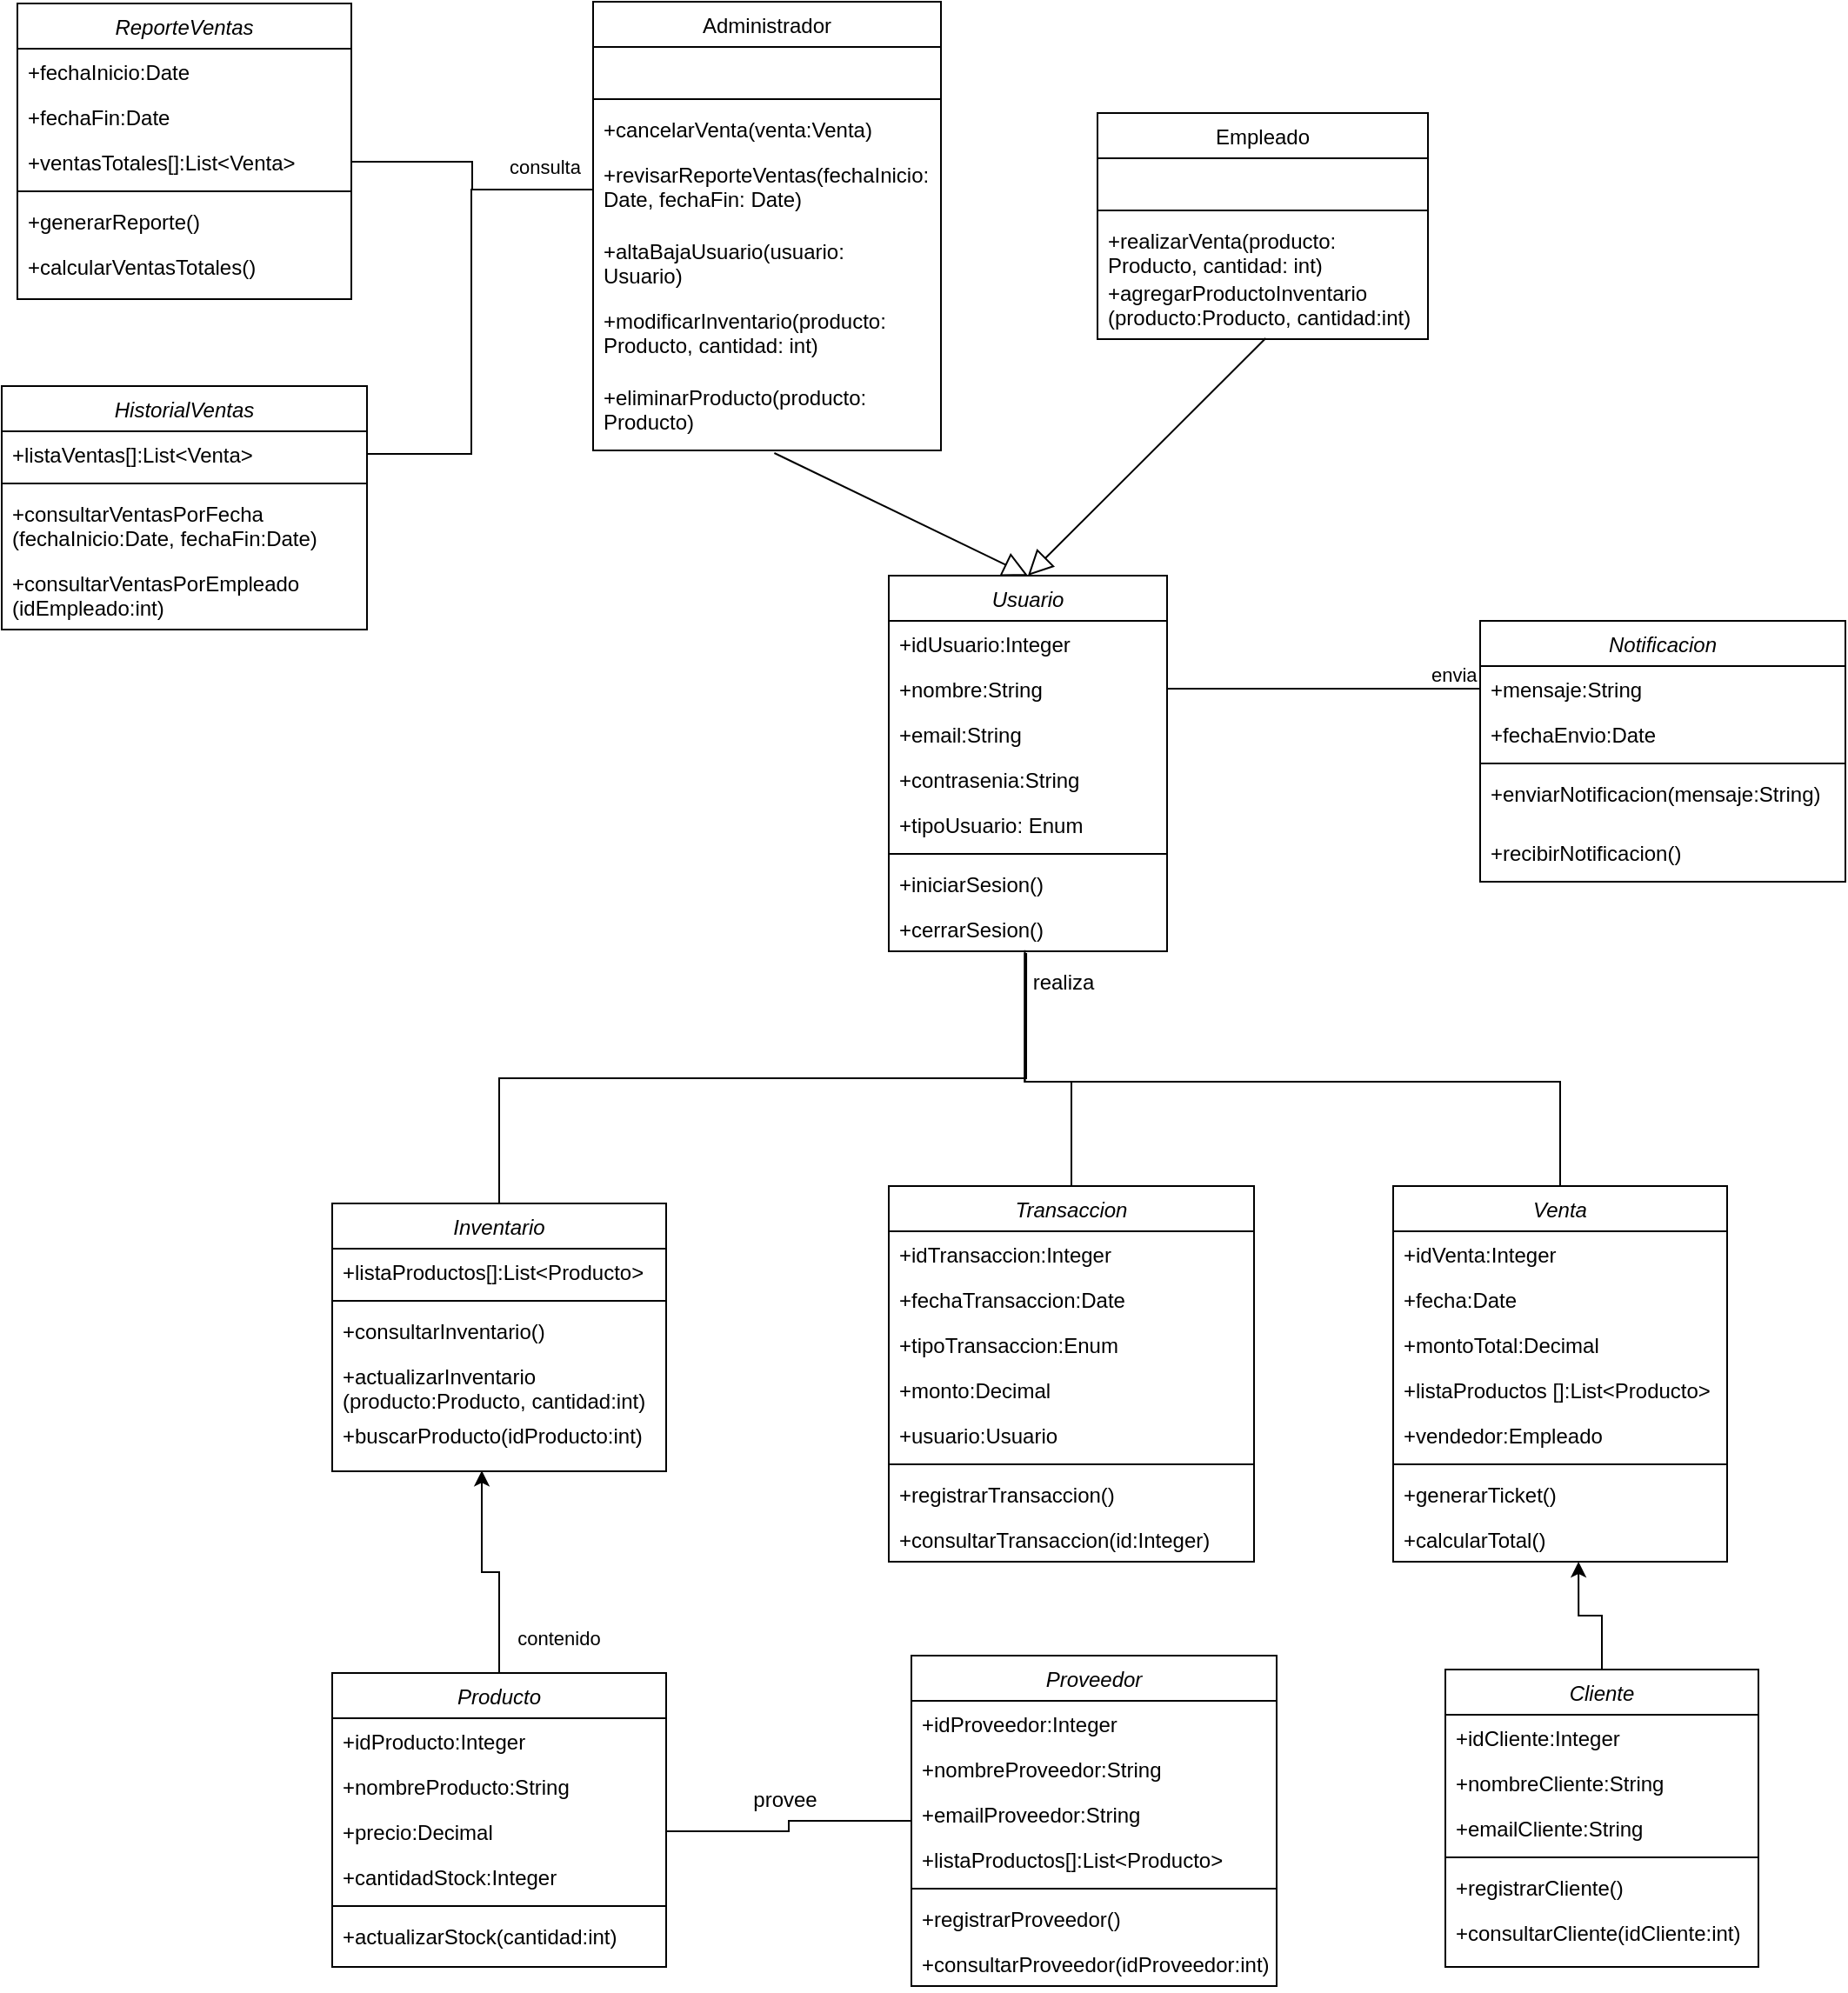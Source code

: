 <mxfile version="24.7.17">
  <diagram id="C5RBs43oDa-KdzZeNtuy" name="Page-1">
    <mxGraphModel dx="1731" dy="1307" grid="1" gridSize="10" guides="1" tooltips="1" connect="1" arrows="1" fold="1" page="1" pageScale="1" pageWidth="827" pageHeight="1169" math="0" shadow="0">
      <root>
        <mxCell id="WIyWlLk6GJQsqaUBKTNV-0" />
        <mxCell id="WIyWlLk6GJQsqaUBKTNV-1" parent="WIyWlLk6GJQsqaUBKTNV-0" />
        <mxCell id="zkfFHV4jXpPFQw0GAbJ--0" value="Usuario" style="swimlane;fontStyle=2;align=center;verticalAlign=top;childLayout=stackLayout;horizontal=1;startSize=26;horizontalStack=0;resizeParent=1;resizeLast=0;collapsible=1;marginBottom=0;rounded=0;shadow=0;strokeWidth=1;movable=1;resizable=1;rotatable=1;deletable=1;editable=1;locked=0;connectable=1;" parent="WIyWlLk6GJQsqaUBKTNV-1" vertex="1">
          <mxGeometry x="190" y="369" width="160" height="216" as="geometry">
            <mxRectangle x="230" y="140" width="160" height="26" as="alternateBounds" />
          </mxGeometry>
        </mxCell>
        <mxCell id="zkfFHV4jXpPFQw0GAbJ--1" value="+idUsuario:Integer" style="text;align=left;verticalAlign=top;spacingLeft=4;spacingRight=4;overflow=hidden;rotatable=0;points=[[0,0.5],[1,0.5]];portConstraint=eastwest;" parent="zkfFHV4jXpPFQw0GAbJ--0" vertex="1">
          <mxGeometry y="26" width="160" height="26" as="geometry" />
        </mxCell>
        <mxCell id="zkfFHV4jXpPFQw0GAbJ--2" value="+nombre:String" style="text;align=left;verticalAlign=top;spacingLeft=4;spacingRight=4;overflow=hidden;rotatable=0;points=[[0,0.5],[1,0.5]];portConstraint=eastwest;rounded=0;shadow=0;html=0;" parent="zkfFHV4jXpPFQw0GAbJ--0" vertex="1">
          <mxGeometry y="52" width="160" height="26" as="geometry" />
        </mxCell>
        <mxCell id="zkfFHV4jXpPFQw0GAbJ--3" value="+email:String" style="text;align=left;verticalAlign=top;spacingLeft=4;spacingRight=4;overflow=hidden;rotatable=0;points=[[0,0.5],[1,0.5]];portConstraint=eastwest;rounded=0;shadow=0;html=0;" parent="zkfFHV4jXpPFQw0GAbJ--0" vertex="1">
          <mxGeometry y="78" width="160" height="26" as="geometry" />
        </mxCell>
        <mxCell id="UabCxgRGq7TCKJ_9UAKC-1" value="+contrasenia:String" style="text;align=left;verticalAlign=top;spacingLeft=4;spacingRight=4;overflow=hidden;rotatable=0;points=[[0,0.5],[1,0.5]];portConstraint=eastwest;rounded=0;shadow=0;html=0;" vertex="1" parent="zkfFHV4jXpPFQw0GAbJ--0">
          <mxGeometry y="104" width="160" height="26" as="geometry" />
        </mxCell>
        <mxCell id="UabCxgRGq7TCKJ_9UAKC-0" value="+tipoUsuario: Enum" style="text;align=left;verticalAlign=top;spacingLeft=4;spacingRight=4;overflow=hidden;rotatable=0;points=[[0,0.5],[1,0.5]];portConstraint=eastwest;rounded=0;shadow=0;html=0;" vertex="1" parent="zkfFHV4jXpPFQw0GAbJ--0">
          <mxGeometry y="130" width="160" height="26" as="geometry" />
        </mxCell>
        <mxCell id="zkfFHV4jXpPFQw0GAbJ--4" value="" style="line;html=1;strokeWidth=1;align=left;verticalAlign=middle;spacingTop=-1;spacingLeft=3;spacingRight=3;rotatable=0;labelPosition=right;points=[];portConstraint=eastwest;" parent="zkfFHV4jXpPFQw0GAbJ--0" vertex="1">
          <mxGeometry y="156" width="160" height="8" as="geometry" />
        </mxCell>
        <mxCell id="zkfFHV4jXpPFQw0GAbJ--5" value="+iniciarSesion()" style="text;align=left;verticalAlign=top;spacingLeft=4;spacingRight=4;overflow=hidden;rotatable=0;points=[[0,0.5],[1,0.5]];portConstraint=eastwest;" parent="zkfFHV4jXpPFQw0GAbJ--0" vertex="1">
          <mxGeometry y="164" width="160" height="26" as="geometry" />
        </mxCell>
        <mxCell id="UabCxgRGq7TCKJ_9UAKC-2" value="+cerrarSesion()" style="text;align=left;verticalAlign=top;spacingLeft=4;spacingRight=4;overflow=hidden;rotatable=0;points=[[0,0.5],[1,0.5]];portConstraint=eastwest;" vertex="1" parent="zkfFHV4jXpPFQw0GAbJ--0">
          <mxGeometry y="190" width="160" height="26" as="geometry" />
        </mxCell>
        <mxCell id="zkfFHV4jXpPFQw0GAbJ--6" value="Administrador" style="swimlane;fontStyle=0;align=center;verticalAlign=top;childLayout=stackLayout;horizontal=1;startSize=26;horizontalStack=0;resizeParent=1;resizeLast=0;collapsible=1;marginBottom=0;rounded=0;shadow=0;strokeWidth=1;" parent="WIyWlLk6GJQsqaUBKTNV-1" vertex="1">
          <mxGeometry x="20" y="39" width="200" height="258" as="geometry">
            <mxRectangle x="130" y="380" width="160" height="26" as="alternateBounds" />
          </mxGeometry>
        </mxCell>
        <mxCell id="zkfFHV4jXpPFQw0GAbJ--8" value="      " style="text;align=left;verticalAlign=top;spacingLeft=4;spacingRight=4;overflow=hidden;rotatable=0;points=[[0,0.5],[1,0.5]];portConstraint=eastwest;rounded=0;shadow=0;html=0;" parent="zkfFHV4jXpPFQw0GAbJ--6" vertex="1">
          <mxGeometry y="26" width="200" height="26" as="geometry" />
        </mxCell>
        <mxCell id="zkfFHV4jXpPFQw0GAbJ--9" value="" style="line;html=1;strokeWidth=1;align=left;verticalAlign=middle;spacingTop=-1;spacingLeft=3;spacingRight=3;rotatable=0;labelPosition=right;points=[];portConstraint=eastwest;" parent="zkfFHV4jXpPFQw0GAbJ--6" vertex="1">
          <mxGeometry y="52" width="200" height="8" as="geometry" />
        </mxCell>
        <mxCell id="zkfFHV4jXpPFQw0GAbJ--10" value="+cancelarVenta(venta:Venta)" style="text;align=left;verticalAlign=top;spacingLeft=4;spacingRight=4;overflow=hidden;rotatable=0;points=[[0,0.5],[1,0.5]];portConstraint=eastwest;fontStyle=0" parent="zkfFHV4jXpPFQw0GAbJ--6" vertex="1">
          <mxGeometry y="60" width="200" height="26" as="geometry" />
        </mxCell>
        <mxCell id="zkfFHV4jXpPFQw0GAbJ--11" value="+revisarReporteVentas(fechaInicio:&#xa;      Date, fechaFin: Date)" style="text;align=left;verticalAlign=top;spacingLeft=4;spacingRight=4;overflow=hidden;rotatable=0;points=[[0,0.5],[1,0.5]];portConstraint=eastwest;" parent="zkfFHV4jXpPFQw0GAbJ--6" vertex="1">
          <mxGeometry y="86" width="200" height="44" as="geometry" />
        </mxCell>
        <mxCell id="UabCxgRGq7TCKJ_9UAKC-6" value="+altaBajaUsuario(usuario:&#xa;      Usuario)" style="text;align=left;verticalAlign=top;spacingLeft=4;spacingRight=4;overflow=hidden;rotatable=0;points=[[0,0.5],[1,0.5]];portConstraint=eastwest;" vertex="1" parent="zkfFHV4jXpPFQw0GAbJ--6">
          <mxGeometry y="130" width="200" height="40" as="geometry" />
        </mxCell>
        <mxCell id="UabCxgRGq7TCKJ_9UAKC-7" value="+modificarInventario(producto:&#xa;      Producto, cantidad: int)" style="text;align=left;verticalAlign=top;spacingLeft=4;spacingRight=4;overflow=hidden;rotatable=0;points=[[0,0.5],[1,0.5]];portConstraint=eastwest;" vertex="1" parent="zkfFHV4jXpPFQw0GAbJ--6">
          <mxGeometry y="170" width="200" height="44" as="geometry" />
        </mxCell>
        <mxCell id="UabCxgRGq7TCKJ_9UAKC-8" value="+eliminarProducto(producto:&#xa;      Producto)" style="text;align=left;verticalAlign=top;spacingLeft=4;spacingRight=4;overflow=hidden;rotatable=0;points=[[0,0.5],[1,0.5]];portConstraint=eastwest;" vertex="1" parent="zkfFHV4jXpPFQw0GAbJ--6">
          <mxGeometry y="214" width="200" height="44" as="geometry" />
        </mxCell>
        <mxCell id="zkfFHV4jXpPFQw0GAbJ--13" value="Empleado" style="swimlane;fontStyle=0;align=center;verticalAlign=top;childLayout=stackLayout;horizontal=1;startSize=26;horizontalStack=0;resizeParent=1;resizeLast=0;collapsible=1;marginBottom=0;rounded=0;shadow=0;strokeWidth=1;" parent="WIyWlLk6GJQsqaUBKTNV-1" vertex="1">
          <mxGeometry x="310" y="103" width="190" height="130" as="geometry">
            <mxRectangle x="340" y="380" width="170" height="26" as="alternateBounds" />
          </mxGeometry>
        </mxCell>
        <mxCell id="zkfFHV4jXpPFQw0GAbJ--14" value="     " style="text;align=left;verticalAlign=top;spacingLeft=4;spacingRight=4;overflow=hidden;rotatable=0;points=[[0,0.5],[1,0.5]];portConstraint=eastwest;" parent="zkfFHV4jXpPFQw0GAbJ--13" vertex="1">
          <mxGeometry y="26" width="190" height="26" as="geometry" />
        </mxCell>
        <mxCell id="zkfFHV4jXpPFQw0GAbJ--15" value="" style="line;html=1;strokeWidth=1;align=left;verticalAlign=middle;spacingTop=-1;spacingLeft=3;spacingRight=3;rotatable=0;labelPosition=right;points=[];portConstraint=eastwest;" parent="zkfFHV4jXpPFQw0GAbJ--13" vertex="1">
          <mxGeometry y="52" width="190" height="8" as="geometry" />
        </mxCell>
        <mxCell id="UabCxgRGq7TCKJ_9UAKC-11" value="+realizarVenta(producto:&#xa;      Producto, cantidad: int)" style="text;align=left;verticalAlign=top;spacingLeft=4;spacingRight=4;overflow=hidden;rotatable=0;points=[[0,0.5],[1,0.5]];portConstraint=eastwest;" vertex="1" parent="zkfFHV4jXpPFQw0GAbJ--13">
          <mxGeometry y="60" width="190" height="30" as="geometry" />
        </mxCell>
        <mxCell id="UabCxgRGq7TCKJ_9UAKC-14" value="+agregarProductoInventario&#xa;(producto:Producto, cantidad:int)" style="text;align=left;verticalAlign=top;spacingLeft=4;spacingRight=4;overflow=hidden;rotatable=0;points=[[0,0.5],[1,0.5]];portConstraint=eastwest;fontFamily=Helvetica;fontSize=12;fontColor=default;" vertex="1" parent="zkfFHV4jXpPFQw0GAbJ--13">
          <mxGeometry y="90" width="190" height="40" as="geometry" />
        </mxCell>
        <mxCell id="zkfFHV4jXpPFQw0GAbJ--17" value="Venta" style="swimlane;fontStyle=2;align=center;verticalAlign=top;childLayout=stackLayout;horizontal=1;startSize=26;horizontalStack=0;resizeParent=1;resizeLast=0;collapsible=1;marginBottom=0;rounded=0;shadow=0;strokeWidth=1;" parent="WIyWlLk6GJQsqaUBKTNV-1" vertex="1">
          <mxGeometry x="480" y="720" width="192" height="216" as="geometry">
            <mxRectangle x="550" y="140" width="160" height="26" as="alternateBounds" />
          </mxGeometry>
        </mxCell>
        <mxCell id="zkfFHV4jXpPFQw0GAbJ--18" value="+idVenta:Integer" style="text;align=left;verticalAlign=top;spacingLeft=4;spacingRight=4;overflow=hidden;rotatable=0;points=[[0,0.5],[1,0.5]];portConstraint=eastwest;" parent="zkfFHV4jXpPFQw0GAbJ--17" vertex="1">
          <mxGeometry y="26" width="192" height="26" as="geometry" />
        </mxCell>
        <mxCell id="zkfFHV4jXpPFQw0GAbJ--19" value="+fecha:Date" style="text;align=left;verticalAlign=top;spacingLeft=4;spacingRight=4;overflow=hidden;rotatable=0;points=[[0,0.5],[1,0.5]];portConstraint=eastwest;rounded=0;shadow=0;html=0;" parent="zkfFHV4jXpPFQw0GAbJ--17" vertex="1">
          <mxGeometry y="52" width="192" height="26" as="geometry" />
        </mxCell>
        <mxCell id="zkfFHV4jXpPFQw0GAbJ--20" value="+montoTotal:Decimal" style="text;align=left;verticalAlign=top;spacingLeft=4;spacingRight=4;overflow=hidden;rotatable=0;points=[[0,0.5],[1,0.5]];portConstraint=eastwest;rounded=0;shadow=0;html=0;" parent="zkfFHV4jXpPFQw0GAbJ--17" vertex="1">
          <mxGeometry y="78" width="192" height="26" as="geometry" />
        </mxCell>
        <mxCell id="zkfFHV4jXpPFQw0GAbJ--21" value="+listaProductos []:List&lt;Producto&gt;" style="text;align=left;verticalAlign=top;spacingLeft=4;spacingRight=4;overflow=hidden;rotatable=0;points=[[0,0.5],[1,0.5]];portConstraint=eastwest;rounded=0;shadow=0;html=0;" parent="zkfFHV4jXpPFQw0GAbJ--17" vertex="1">
          <mxGeometry y="104" width="192" height="26" as="geometry" />
        </mxCell>
        <mxCell id="zkfFHV4jXpPFQw0GAbJ--22" value="+vendedor:Empleado" style="text;align=left;verticalAlign=top;spacingLeft=4;spacingRight=4;overflow=hidden;rotatable=0;points=[[0,0.5],[1,0.5]];portConstraint=eastwest;rounded=0;shadow=0;html=0;" parent="zkfFHV4jXpPFQw0GAbJ--17" vertex="1">
          <mxGeometry y="130" width="192" height="26" as="geometry" />
        </mxCell>
        <mxCell id="zkfFHV4jXpPFQw0GAbJ--23" value="" style="line;html=1;strokeWidth=1;align=left;verticalAlign=middle;spacingTop=-1;spacingLeft=3;spacingRight=3;rotatable=0;labelPosition=right;points=[];portConstraint=eastwest;" parent="zkfFHV4jXpPFQw0GAbJ--17" vertex="1">
          <mxGeometry y="156" width="192" height="8" as="geometry" />
        </mxCell>
        <mxCell id="zkfFHV4jXpPFQw0GAbJ--24" value="+generarTicket()" style="text;align=left;verticalAlign=top;spacingLeft=4;spacingRight=4;overflow=hidden;rotatable=0;points=[[0,0.5],[1,0.5]];portConstraint=eastwest;" parent="zkfFHV4jXpPFQw0GAbJ--17" vertex="1">
          <mxGeometry y="164" width="192" height="26" as="geometry" />
        </mxCell>
        <mxCell id="zkfFHV4jXpPFQw0GAbJ--25" value="+calcularTotal()" style="text;align=left;verticalAlign=top;spacingLeft=4;spacingRight=4;overflow=hidden;rotatable=0;points=[[0,0.5],[1,0.5]];portConstraint=eastwest;" parent="zkfFHV4jXpPFQw0GAbJ--17" vertex="1">
          <mxGeometry y="190" width="192" height="26" as="geometry" />
        </mxCell>
        <mxCell id="UabCxgRGq7TCKJ_9UAKC-15" value="Producto" style="swimlane;fontStyle=2;align=center;verticalAlign=top;childLayout=stackLayout;horizontal=1;startSize=26;horizontalStack=0;resizeParent=1;resizeLast=0;collapsible=1;marginBottom=0;rounded=0;shadow=0;strokeWidth=1;" vertex="1" parent="WIyWlLk6GJQsqaUBKTNV-1">
          <mxGeometry x="-130" y="1000" width="192" height="169" as="geometry">
            <mxRectangle x="550" y="140" width="160" height="26" as="alternateBounds" />
          </mxGeometry>
        </mxCell>
        <mxCell id="UabCxgRGq7TCKJ_9UAKC-16" value="+idProducto:Integer" style="text;align=left;verticalAlign=top;spacingLeft=4;spacingRight=4;overflow=hidden;rotatable=0;points=[[0,0.5],[1,0.5]];portConstraint=eastwest;" vertex="1" parent="UabCxgRGq7TCKJ_9UAKC-15">
          <mxGeometry y="26" width="192" height="26" as="geometry" />
        </mxCell>
        <mxCell id="UabCxgRGq7TCKJ_9UAKC-17" value="+nombreProducto:String" style="text;align=left;verticalAlign=top;spacingLeft=4;spacingRight=4;overflow=hidden;rotatable=0;points=[[0,0.5],[1,0.5]];portConstraint=eastwest;rounded=0;shadow=0;html=0;" vertex="1" parent="UabCxgRGq7TCKJ_9UAKC-15">
          <mxGeometry y="52" width="192" height="26" as="geometry" />
        </mxCell>
        <mxCell id="UabCxgRGq7TCKJ_9UAKC-18" value="+precio:Decimal" style="text;align=left;verticalAlign=top;spacingLeft=4;spacingRight=4;overflow=hidden;rotatable=0;points=[[0,0.5],[1,0.5]];portConstraint=eastwest;rounded=0;shadow=0;html=0;" vertex="1" parent="UabCxgRGq7TCKJ_9UAKC-15">
          <mxGeometry y="78" width="192" height="26" as="geometry" />
        </mxCell>
        <mxCell id="UabCxgRGq7TCKJ_9UAKC-19" value="+cantidadStock:Integer" style="text;align=left;verticalAlign=top;spacingLeft=4;spacingRight=4;overflow=hidden;rotatable=0;points=[[0,0.5],[1,0.5]];portConstraint=eastwest;rounded=0;shadow=0;html=0;" vertex="1" parent="UabCxgRGq7TCKJ_9UAKC-15">
          <mxGeometry y="104" width="192" height="26" as="geometry" />
        </mxCell>
        <mxCell id="UabCxgRGq7TCKJ_9UAKC-21" value="" style="line;html=1;strokeWidth=1;align=left;verticalAlign=middle;spacingTop=-1;spacingLeft=3;spacingRight=3;rotatable=0;labelPosition=right;points=[];portConstraint=eastwest;" vertex="1" parent="UabCxgRGq7TCKJ_9UAKC-15">
          <mxGeometry y="130" width="192" height="8" as="geometry" />
        </mxCell>
        <mxCell id="UabCxgRGq7TCKJ_9UAKC-22" value="+actualizarStock(cantidad:int)" style="text;align=left;verticalAlign=top;spacingLeft=4;spacingRight=4;overflow=hidden;rotatable=0;points=[[0,0.5],[1,0.5]];portConstraint=eastwest;" vertex="1" parent="UabCxgRGq7TCKJ_9UAKC-15">
          <mxGeometry y="138" width="192" height="26" as="geometry" />
        </mxCell>
        <mxCell id="UabCxgRGq7TCKJ_9UAKC-24" value="ReporteVentas" style="swimlane;fontStyle=2;align=center;verticalAlign=top;childLayout=stackLayout;horizontal=1;startSize=26;horizontalStack=0;resizeParent=1;resizeLast=0;collapsible=1;marginBottom=0;rounded=0;shadow=0;strokeWidth=1;" vertex="1" parent="WIyWlLk6GJQsqaUBKTNV-1">
          <mxGeometry x="-311" y="40" width="192" height="170" as="geometry">
            <mxRectangle x="550" y="140" width="160" height="26" as="alternateBounds" />
          </mxGeometry>
        </mxCell>
        <mxCell id="UabCxgRGq7TCKJ_9UAKC-25" value="+fechaInicio:Date" style="text;align=left;verticalAlign=top;spacingLeft=4;spacingRight=4;overflow=hidden;rotatable=0;points=[[0,0.5],[1,0.5]];portConstraint=eastwest;" vertex="1" parent="UabCxgRGq7TCKJ_9UAKC-24">
          <mxGeometry y="26" width="192" height="26" as="geometry" />
        </mxCell>
        <mxCell id="UabCxgRGq7TCKJ_9UAKC-26" value="+fechaFin:Date" style="text;align=left;verticalAlign=top;spacingLeft=4;spacingRight=4;overflow=hidden;rotatable=0;points=[[0,0.5],[1,0.5]];portConstraint=eastwest;rounded=0;shadow=0;html=0;" vertex="1" parent="UabCxgRGq7TCKJ_9UAKC-24">
          <mxGeometry y="52" width="192" height="26" as="geometry" />
        </mxCell>
        <mxCell id="UabCxgRGq7TCKJ_9UAKC-27" value="+ventasTotales[]:List&lt;Venta&gt;" style="text;align=left;verticalAlign=top;spacingLeft=4;spacingRight=4;overflow=hidden;rotatable=0;points=[[0,0.5],[1,0.5]];portConstraint=eastwest;rounded=0;shadow=0;html=0;" vertex="1" parent="UabCxgRGq7TCKJ_9UAKC-24">
          <mxGeometry y="78" width="192" height="26" as="geometry" />
        </mxCell>
        <mxCell id="UabCxgRGq7TCKJ_9UAKC-30" value="" style="line;html=1;strokeWidth=1;align=left;verticalAlign=middle;spacingTop=-1;spacingLeft=3;spacingRight=3;rotatable=0;labelPosition=right;points=[];portConstraint=eastwest;" vertex="1" parent="UabCxgRGq7TCKJ_9UAKC-24">
          <mxGeometry y="104" width="192" height="8" as="geometry" />
        </mxCell>
        <mxCell id="UabCxgRGq7TCKJ_9UAKC-31" value="+generarReporte()" style="text;align=left;verticalAlign=top;spacingLeft=4;spacingRight=4;overflow=hidden;rotatable=0;points=[[0,0.5],[1,0.5]];portConstraint=eastwest;" vertex="1" parent="UabCxgRGq7TCKJ_9UAKC-24">
          <mxGeometry y="112" width="192" height="26" as="geometry" />
        </mxCell>
        <mxCell id="UabCxgRGq7TCKJ_9UAKC-32" value="+calcularVentasTotales()" style="text;align=left;verticalAlign=top;spacingLeft=4;spacingRight=4;overflow=hidden;rotatable=0;points=[[0,0.5],[1,0.5]];portConstraint=eastwest;" vertex="1" parent="UabCxgRGq7TCKJ_9UAKC-24">
          <mxGeometry y="138" width="192" height="26" as="geometry" />
        </mxCell>
        <mxCell id="UabCxgRGq7TCKJ_9UAKC-34" value="Inventario" style="swimlane;fontStyle=2;align=center;verticalAlign=top;childLayout=stackLayout;horizontal=1;startSize=26;horizontalStack=0;resizeParent=1;resizeLast=0;collapsible=1;marginBottom=0;rounded=0;shadow=0;strokeWidth=1;" vertex="1" parent="WIyWlLk6GJQsqaUBKTNV-1">
          <mxGeometry x="-130" y="730" width="192" height="154" as="geometry">
            <mxRectangle x="550" y="140" width="160" height="26" as="alternateBounds" />
          </mxGeometry>
        </mxCell>
        <mxCell id="UabCxgRGq7TCKJ_9UAKC-35" value="+listaProductos[]:List&lt;Producto&gt;" style="text;align=left;verticalAlign=top;spacingLeft=4;spacingRight=4;overflow=hidden;rotatable=0;points=[[0,0.5],[1,0.5]];portConstraint=eastwest;" vertex="1" parent="UabCxgRGq7TCKJ_9UAKC-34">
          <mxGeometry y="26" width="192" height="26" as="geometry" />
        </mxCell>
        <mxCell id="UabCxgRGq7TCKJ_9UAKC-38" value="" style="line;html=1;strokeWidth=1;align=left;verticalAlign=middle;spacingTop=-1;spacingLeft=3;spacingRight=3;rotatable=0;labelPosition=right;points=[];portConstraint=eastwest;" vertex="1" parent="UabCxgRGq7TCKJ_9UAKC-34">
          <mxGeometry y="52" width="192" height="8" as="geometry" />
        </mxCell>
        <mxCell id="UabCxgRGq7TCKJ_9UAKC-39" value="+consultarInventario()" style="text;align=left;verticalAlign=top;spacingLeft=4;spacingRight=4;overflow=hidden;rotatable=0;points=[[0,0.5],[1,0.5]];portConstraint=eastwest;" vertex="1" parent="UabCxgRGq7TCKJ_9UAKC-34">
          <mxGeometry y="60" width="192" height="26" as="geometry" />
        </mxCell>
        <mxCell id="UabCxgRGq7TCKJ_9UAKC-40" value="+actualizarInventario&#xa;(producto:Producto, cantidad:int)" style="text;align=left;verticalAlign=top;spacingLeft=4;spacingRight=4;overflow=hidden;rotatable=0;points=[[0,0.5],[1,0.5]];portConstraint=eastwest;" vertex="1" parent="UabCxgRGq7TCKJ_9UAKC-34">
          <mxGeometry y="86" width="192" height="34" as="geometry" />
        </mxCell>
        <mxCell id="UabCxgRGq7TCKJ_9UAKC-41" value="+buscarProducto(idProducto:int)" style="text;align=left;verticalAlign=top;spacingLeft=4;spacingRight=4;overflow=hidden;rotatable=0;points=[[0,0.5],[1,0.5]];portConstraint=eastwest;" vertex="1" parent="UabCxgRGq7TCKJ_9UAKC-34">
          <mxGeometry y="120" width="192" height="34" as="geometry" />
        </mxCell>
        <mxCell id="UabCxgRGq7TCKJ_9UAKC-42" value="Cliente" style="swimlane;fontStyle=2;align=center;verticalAlign=top;childLayout=stackLayout;horizontal=1;startSize=26;horizontalStack=0;resizeParent=1;resizeLast=0;collapsible=1;marginBottom=0;rounded=0;shadow=0;strokeWidth=1;" vertex="1" parent="WIyWlLk6GJQsqaUBKTNV-1">
          <mxGeometry x="510" y="998" width="180" height="171" as="geometry">
            <mxRectangle x="230" y="140" width="160" height="26" as="alternateBounds" />
          </mxGeometry>
        </mxCell>
        <mxCell id="UabCxgRGq7TCKJ_9UAKC-43" value="+idCliente:Integer" style="text;align=left;verticalAlign=top;spacingLeft=4;spacingRight=4;overflow=hidden;rotatable=0;points=[[0,0.5],[1,0.5]];portConstraint=eastwest;" vertex="1" parent="UabCxgRGq7TCKJ_9UAKC-42">
          <mxGeometry y="26" width="180" height="26" as="geometry" />
        </mxCell>
        <mxCell id="UabCxgRGq7TCKJ_9UAKC-44" value="+nombreCliente:String" style="text;align=left;verticalAlign=top;spacingLeft=4;spacingRight=4;overflow=hidden;rotatable=0;points=[[0,0.5],[1,0.5]];portConstraint=eastwest;rounded=0;shadow=0;html=0;" vertex="1" parent="UabCxgRGq7TCKJ_9UAKC-42">
          <mxGeometry y="52" width="180" height="26" as="geometry" />
        </mxCell>
        <mxCell id="UabCxgRGq7TCKJ_9UAKC-45" value="+emailCliente:String" style="text;align=left;verticalAlign=top;spacingLeft=4;spacingRight=4;overflow=hidden;rotatable=0;points=[[0,0.5],[1,0.5]];portConstraint=eastwest;rounded=0;shadow=0;html=0;" vertex="1" parent="UabCxgRGq7TCKJ_9UAKC-42">
          <mxGeometry y="78" width="180" height="26" as="geometry" />
        </mxCell>
        <mxCell id="UabCxgRGq7TCKJ_9UAKC-48" value="" style="line;html=1;strokeWidth=1;align=left;verticalAlign=middle;spacingTop=-1;spacingLeft=3;spacingRight=3;rotatable=0;labelPosition=right;points=[];portConstraint=eastwest;" vertex="1" parent="UabCxgRGq7TCKJ_9UAKC-42">
          <mxGeometry y="104" width="180" height="8" as="geometry" />
        </mxCell>
        <mxCell id="UabCxgRGq7TCKJ_9UAKC-49" value="+registrarCliente()" style="text;align=left;verticalAlign=top;spacingLeft=4;spacingRight=4;overflow=hidden;rotatable=0;points=[[0,0.5],[1,0.5]];portConstraint=eastwest;" vertex="1" parent="UabCxgRGq7TCKJ_9UAKC-42">
          <mxGeometry y="112" width="180" height="26" as="geometry" />
        </mxCell>
        <mxCell id="UabCxgRGq7TCKJ_9UAKC-50" value="+consultarCliente(idCliente:int)" style="text;align=left;verticalAlign=top;spacingLeft=4;spacingRight=4;overflow=hidden;rotatable=0;points=[[0,0.5],[1,0.5]];portConstraint=eastwest;" vertex="1" parent="UabCxgRGq7TCKJ_9UAKC-42">
          <mxGeometry y="138" width="180" height="26" as="geometry" />
        </mxCell>
        <mxCell id="UabCxgRGq7TCKJ_9UAKC-123" style="edgeStyle=orthogonalEdgeStyle;rounded=0;orthogonalLoop=1;jettySize=auto;html=1;exitX=0;exitY=0.5;exitDx=0;exitDy=0;entryX=1;entryY=0.5;entryDx=0;entryDy=0;endArrow=none;endFill=0;" edge="1" parent="WIyWlLk6GJQsqaUBKTNV-1" source="UabCxgRGq7TCKJ_9UAKC-51" target="UabCxgRGq7TCKJ_9UAKC-18">
          <mxGeometry relative="1" as="geometry" />
        </mxCell>
        <mxCell id="UabCxgRGq7TCKJ_9UAKC-51" value="Proveedor" style="swimlane;fontStyle=2;align=center;verticalAlign=top;childLayout=stackLayout;horizontal=1;startSize=26;horizontalStack=0;resizeParent=1;resizeLast=0;collapsible=1;marginBottom=0;rounded=0;shadow=0;strokeWidth=1;" vertex="1" parent="WIyWlLk6GJQsqaUBKTNV-1">
          <mxGeometry x="203" y="990" width="210" height="190" as="geometry">
            <mxRectangle x="230" y="140" width="160" height="26" as="alternateBounds" />
          </mxGeometry>
        </mxCell>
        <mxCell id="UabCxgRGq7TCKJ_9UAKC-52" value="+idProveedor:Integer" style="text;align=left;verticalAlign=top;spacingLeft=4;spacingRight=4;overflow=hidden;rotatable=0;points=[[0,0.5],[1,0.5]];portConstraint=eastwest;" vertex="1" parent="UabCxgRGq7TCKJ_9UAKC-51">
          <mxGeometry y="26" width="210" height="26" as="geometry" />
        </mxCell>
        <mxCell id="UabCxgRGq7TCKJ_9UAKC-53" value="+nombreProveedor:String" style="text;align=left;verticalAlign=top;spacingLeft=4;spacingRight=4;overflow=hidden;rotatable=0;points=[[0,0.5],[1,0.5]];portConstraint=eastwest;rounded=0;shadow=0;html=0;" vertex="1" parent="UabCxgRGq7TCKJ_9UAKC-51">
          <mxGeometry y="52" width="210" height="26" as="geometry" />
        </mxCell>
        <mxCell id="UabCxgRGq7TCKJ_9UAKC-54" value="+emailProveedor:String" style="text;align=left;verticalAlign=top;spacingLeft=4;spacingRight=4;overflow=hidden;rotatable=0;points=[[0,0.5],[1,0.5]];portConstraint=eastwest;rounded=0;shadow=0;html=0;" vertex="1" parent="UabCxgRGq7TCKJ_9UAKC-51">
          <mxGeometry y="78" width="210" height="26" as="geometry" />
        </mxCell>
        <mxCell id="UabCxgRGq7TCKJ_9UAKC-58" value="+listaProductos[]:List&lt;Producto&gt;" style="text;align=left;verticalAlign=top;spacingLeft=4;spacingRight=4;overflow=hidden;rotatable=0;points=[[0,0.5],[1,0.5]];portConstraint=eastwest;rounded=0;shadow=0;html=0;" vertex="1" parent="UabCxgRGq7TCKJ_9UAKC-51">
          <mxGeometry y="104" width="210" height="26" as="geometry" />
        </mxCell>
        <mxCell id="UabCxgRGq7TCKJ_9UAKC-55" value="" style="line;html=1;strokeWidth=1;align=left;verticalAlign=middle;spacingTop=-1;spacingLeft=3;spacingRight=3;rotatable=0;labelPosition=right;points=[];portConstraint=eastwest;" vertex="1" parent="UabCxgRGq7TCKJ_9UAKC-51">
          <mxGeometry y="130" width="210" height="8" as="geometry" />
        </mxCell>
        <mxCell id="UabCxgRGq7TCKJ_9UAKC-56" value="+registrarProveedor()" style="text;align=left;verticalAlign=top;spacingLeft=4;spacingRight=4;overflow=hidden;rotatable=0;points=[[0,0.5],[1,0.5]];portConstraint=eastwest;" vertex="1" parent="UabCxgRGq7TCKJ_9UAKC-51">
          <mxGeometry y="138" width="210" height="26" as="geometry" />
        </mxCell>
        <mxCell id="UabCxgRGq7TCKJ_9UAKC-57" value="+consultarProveedor(idProveedor:int)" style="text;align=left;verticalAlign=top;spacingLeft=4;spacingRight=4;overflow=hidden;rotatable=0;points=[[0,0.5],[1,0.5]];portConstraint=eastwest;" vertex="1" parent="UabCxgRGq7TCKJ_9UAKC-51">
          <mxGeometry y="164" width="210" height="26" as="geometry" />
        </mxCell>
        <mxCell id="UabCxgRGq7TCKJ_9UAKC-59" value="Transaccion" style="swimlane;fontStyle=2;align=center;verticalAlign=top;childLayout=stackLayout;horizontal=1;startSize=26;horizontalStack=0;resizeParent=1;resizeLast=0;collapsible=1;marginBottom=0;rounded=0;shadow=0;strokeWidth=1;" vertex="1" parent="WIyWlLk6GJQsqaUBKTNV-1">
          <mxGeometry x="190" y="720" width="210" height="216" as="geometry">
            <mxRectangle x="230" y="140" width="160" height="26" as="alternateBounds" />
          </mxGeometry>
        </mxCell>
        <mxCell id="UabCxgRGq7TCKJ_9UAKC-60" value="+idTransaccion:Integer" style="text;align=left;verticalAlign=top;spacingLeft=4;spacingRight=4;overflow=hidden;rotatable=0;points=[[0,0.5],[1,0.5]];portConstraint=eastwest;" vertex="1" parent="UabCxgRGq7TCKJ_9UAKC-59">
          <mxGeometry y="26" width="210" height="26" as="geometry" />
        </mxCell>
        <mxCell id="UabCxgRGq7TCKJ_9UAKC-61" value="+fechaTransaccion:Date" style="text;align=left;verticalAlign=top;spacingLeft=4;spacingRight=4;overflow=hidden;rotatable=0;points=[[0,0.5],[1,0.5]];portConstraint=eastwest;rounded=0;shadow=0;html=0;" vertex="1" parent="UabCxgRGq7TCKJ_9UAKC-59">
          <mxGeometry y="52" width="210" height="26" as="geometry" />
        </mxCell>
        <mxCell id="UabCxgRGq7TCKJ_9UAKC-62" value="+tipoTransaccion:Enum" style="text;align=left;verticalAlign=top;spacingLeft=4;spacingRight=4;overflow=hidden;rotatable=0;points=[[0,0.5],[1,0.5]];portConstraint=eastwest;rounded=0;shadow=0;html=0;" vertex="1" parent="UabCxgRGq7TCKJ_9UAKC-59">
          <mxGeometry y="78" width="210" height="26" as="geometry" />
        </mxCell>
        <mxCell id="UabCxgRGq7TCKJ_9UAKC-63" value="+monto:Decimal" style="text;align=left;verticalAlign=top;spacingLeft=4;spacingRight=4;overflow=hidden;rotatable=0;points=[[0,0.5],[1,0.5]];portConstraint=eastwest;rounded=0;shadow=0;html=0;" vertex="1" parent="UabCxgRGq7TCKJ_9UAKC-59">
          <mxGeometry y="104" width="210" height="26" as="geometry" />
        </mxCell>
        <mxCell id="UabCxgRGq7TCKJ_9UAKC-67" value="+usuario:Usuario" style="text;align=left;verticalAlign=top;spacingLeft=4;spacingRight=4;overflow=hidden;rotatable=0;points=[[0,0.5],[1,0.5]];portConstraint=eastwest;rounded=0;shadow=0;html=0;" vertex="1" parent="UabCxgRGq7TCKJ_9UAKC-59">
          <mxGeometry y="130" width="210" height="26" as="geometry" />
        </mxCell>
        <mxCell id="UabCxgRGq7TCKJ_9UAKC-64" value="" style="line;html=1;strokeWidth=1;align=left;verticalAlign=middle;spacingTop=-1;spacingLeft=3;spacingRight=3;rotatable=0;labelPosition=right;points=[];portConstraint=eastwest;" vertex="1" parent="UabCxgRGq7TCKJ_9UAKC-59">
          <mxGeometry y="156" width="210" height="8" as="geometry" />
        </mxCell>
        <mxCell id="UabCxgRGq7TCKJ_9UAKC-65" value="+registrarTransaccion()" style="text;align=left;verticalAlign=top;spacingLeft=4;spacingRight=4;overflow=hidden;rotatable=0;points=[[0,0.5],[1,0.5]];portConstraint=eastwest;" vertex="1" parent="UabCxgRGq7TCKJ_9UAKC-59">
          <mxGeometry y="164" width="210" height="26" as="geometry" />
        </mxCell>
        <mxCell id="UabCxgRGq7TCKJ_9UAKC-66" value="+consultarTransaccion(id:Integer)" style="text;align=left;verticalAlign=top;spacingLeft=4;spacingRight=4;overflow=hidden;rotatable=0;points=[[0,0.5],[1,0.5]];portConstraint=eastwest;" vertex="1" parent="UabCxgRGq7TCKJ_9UAKC-59">
          <mxGeometry y="190" width="210" height="26" as="geometry" />
        </mxCell>
        <mxCell id="UabCxgRGq7TCKJ_9UAKC-68" value="HistorialVentas" style="swimlane;fontStyle=2;align=center;verticalAlign=top;childLayout=stackLayout;horizontal=1;startSize=26;horizontalStack=0;resizeParent=1;resizeLast=0;collapsible=1;marginBottom=0;rounded=0;shadow=0;strokeWidth=1;" vertex="1" parent="WIyWlLk6GJQsqaUBKTNV-1">
          <mxGeometry x="-320" y="260" width="210" height="140" as="geometry">
            <mxRectangle x="230" y="140" width="160" height="26" as="alternateBounds" />
          </mxGeometry>
        </mxCell>
        <mxCell id="UabCxgRGq7TCKJ_9UAKC-69" value="+listaVentas[]:List&lt;Venta&gt;" style="text;align=left;verticalAlign=top;spacingLeft=4;spacingRight=4;overflow=hidden;rotatable=0;points=[[0,0.5],[1,0.5]];portConstraint=eastwest;" vertex="1" parent="UabCxgRGq7TCKJ_9UAKC-68">
          <mxGeometry y="26" width="210" height="26" as="geometry" />
        </mxCell>
        <mxCell id="UabCxgRGq7TCKJ_9UAKC-74" value="" style="line;html=1;strokeWidth=1;align=left;verticalAlign=middle;spacingTop=-1;spacingLeft=3;spacingRight=3;rotatable=0;labelPosition=right;points=[];portConstraint=eastwest;" vertex="1" parent="UabCxgRGq7TCKJ_9UAKC-68">
          <mxGeometry y="52" width="210" height="8" as="geometry" />
        </mxCell>
        <mxCell id="UabCxgRGq7TCKJ_9UAKC-75" value="+consultarVentasPorFecha&#xa;(fechaInicio:Date, fechaFin:Date)" style="text;align=left;verticalAlign=top;spacingLeft=4;spacingRight=4;overflow=hidden;rotatable=0;points=[[0,0.5],[1,0.5]];portConstraint=eastwest;" vertex="1" parent="UabCxgRGq7TCKJ_9UAKC-68">
          <mxGeometry y="60" width="210" height="40" as="geometry" />
        </mxCell>
        <mxCell id="UabCxgRGq7TCKJ_9UAKC-76" value="+consultarVentasPorEmpleado&#xa;(idEmpleado:int)" style="text;align=left;verticalAlign=top;spacingLeft=4;spacingRight=4;overflow=hidden;rotatable=0;points=[[0,0.5],[1,0.5]];portConstraint=eastwest;" vertex="1" parent="UabCxgRGq7TCKJ_9UAKC-68">
          <mxGeometry y="100" width="210" height="40" as="geometry" />
        </mxCell>
        <mxCell id="UabCxgRGq7TCKJ_9UAKC-77" value="Notificacion" style="swimlane;fontStyle=2;align=center;verticalAlign=top;childLayout=stackLayout;horizontal=1;startSize=26;horizontalStack=0;resizeParent=1;resizeLast=0;collapsible=1;marginBottom=0;rounded=0;shadow=0;strokeWidth=1;" vertex="1" parent="WIyWlLk6GJQsqaUBKTNV-1">
          <mxGeometry x="530" y="395" width="210" height="150" as="geometry">
            <mxRectangle x="230" y="140" width="160" height="26" as="alternateBounds" />
          </mxGeometry>
        </mxCell>
        <mxCell id="UabCxgRGq7TCKJ_9UAKC-78" value="+mensaje:String" style="text;align=left;verticalAlign=top;spacingLeft=4;spacingRight=4;overflow=hidden;rotatable=0;points=[[0,0.5],[1,0.5]];portConstraint=eastwest;" vertex="1" parent="UabCxgRGq7TCKJ_9UAKC-77">
          <mxGeometry y="26" width="210" height="26" as="geometry" />
        </mxCell>
        <mxCell id="UabCxgRGq7TCKJ_9UAKC-82" value="+fechaEnvio:Date" style="text;align=left;verticalAlign=top;spacingLeft=4;spacingRight=4;overflow=hidden;rotatable=0;points=[[0,0.5],[1,0.5]];portConstraint=eastwest;" vertex="1" parent="UabCxgRGq7TCKJ_9UAKC-77">
          <mxGeometry y="52" width="210" height="26" as="geometry" />
        </mxCell>
        <mxCell id="UabCxgRGq7TCKJ_9UAKC-79" value="" style="line;html=1;strokeWidth=1;align=left;verticalAlign=middle;spacingTop=-1;spacingLeft=3;spacingRight=3;rotatable=0;labelPosition=right;points=[];portConstraint=eastwest;" vertex="1" parent="UabCxgRGq7TCKJ_9UAKC-77">
          <mxGeometry y="78" width="210" height="8" as="geometry" />
        </mxCell>
        <mxCell id="UabCxgRGq7TCKJ_9UAKC-80" value="+enviarNotificacion(mensaje:String)" style="text;align=left;verticalAlign=top;spacingLeft=4;spacingRight=4;overflow=hidden;rotatable=0;points=[[0,0.5],[1,0.5]];portConstraint=eastwest;" vertex="1" parent="UabCxgRGq7TCKJ_9UAKC-77">
          <mxGeometry y="86" width="210" height="34" as="geometry" />
        </mxCell>
        <mxCell id="UabCxgRGq7TCKJ_9UAKC-81" value="+recibirNotificacion()" style="text;align=left;verticalAlign=top;spacingLeft=4;spacingRight=4;overflow=hidden;rotatable=0;points=[[0,0.5],[1,0.5]];portConstraint=eastwest;" vertex="1" parent="UabCxgRGq7TCKJ_9UAKC-77">
          <mxGeometry y="120" width="210" height="30" as="geometry" />
        </mxCell>
        <mxCell id="UabCxgRGq7TCKJ_9UAKC-93" value="" style="endArrow=block;endFill=0;endSize=12;html=1;rounded=0;exitX=0.509;exitY=0.988;exitDx=0;exitDy=0;exitPerimeter=0;entryX=0.5;entryY=0;entryDx=0;entryDy=0;" edge="1" parent="WIyWlLk6GJQsqaUBKTNV-1" source="UabCxgRGq7TCKJ_9UAKC-14" target="zkfFHV4jXpPFQw0GAbJ--0">
          <mxGeometry width="160" relative="1" as="geometry">
            <mxPoint x="395" y="360" as="sourcePoint" />
            <mxPoint x="460" y="270" as="targetPoint" />
          </mxGeometry>
        </mxCell>
        <mxCell id="UabCxgRGq7TCKJ_9UAKC-94" value="" style="endArrow=block;endFill=0;endSize=12;html=1;rounded=0;exitX=0.521;exitY=1.034;exitDx=0;exitDy=0;exitPerimeter=0;entryX=0.5;entryY=0;entryDx=0;entryDy=0;" edge="1" parent="WIyWlLk6GJQsqaUBKTNV-1" source="UabCxgRGq7TCKJ_9UAKC-8" target="zkfFHV4jXpPFQw0GAbJ--0">
          <mxGeometry width="160" relative="1" as="geometry">
            <mxPoint x="405" y="370" as="sourcePoint" />
            <mxPoint x="470" y="280" as="targetPoint" />
          </mxGeometry>
        </mxCell>
        <mxCell id="UabCxgRGq7TCKJ_9UAKC-100" value="" style="endArrow=none;html=1;edgeStyle=orthogonalEdgeStyle;rounded=0;entryX=0;entryY=0.5;entryDx=0;entryDy=0;exitX=1;exitY=0.5;exitDx=0;exitDy=0;" edge="1" parent="WIyWlLk6GJQsqaUBKTNV-1" source="UabCxgRGq7TCKJ_9UAKC-27" target="zkfFHV4jXpPFQw0GAbJ--11">
          <mxGeometry relative="1" as="geometry">
            <mxPoint x="-30" y="180" as="sourcePoint" />
            <mxPoint x="130" y="180" as="targetPoint" />
          </mxGeometry>
        </mxCell>
        <mxCell id="UabCxgRGq7TCKJ_9UAKC-101" value="consulta" style="edgeLabel;resizable=0;html=1;align=left;verticalAlign=bottom;" connectable="0" vertex="1" parent="UabCxgRGq7TCKJ_9UAKC-100">
          <mxGeometry x="-1" relative="1" as="geometry">
            <mxPoint x="89" y="11" as="offset" />
          </mxGeometry>
        </mxCell>
        <mxCell id="UabCxgRGq7TCKJ_9UAKC-103" value="" style="endArrow=none;html=1;edgeStyle=orthogonalEdgeStyle;rounded=0;entryX=0;entryY=0.5;entryDx=0;entryDy=0;exitX=1;exitY=0.5;exitDx=0;exitDy=0;" edge="1" parent="WIyWlLk6GJQsqaUBKTNV-1" source="UabCxgRGq7TCKJ_9UAKC-69" target="zkfFHV4jXpPFQw0GAbJ--11">
          <mxGeometry relative="1" as="geometry">
            <mxPoint x="-109" y="141" as="sourcePoint" />
            <mxPoint x="24" y="147" as="targetPoint" />
            <Array as="points">
              <mxPoint x="-50" y="299" />
              <mxPoint x="-50" y="147" />
            </Array>
          </mxGeometry>
        </mxCell>
        <mxCell id="UabCxgRGq7TCKJ_9UAKC-105" value="" style="endArrow=none;html=1;edgeStyle=orthogonalEdgeStyle;rounded=0;exitX=1;exitY=0.5;exitDx=0;exitDy=0;entryX=0;entryY=0.5;entryDx=0;entryDy=0;" edge="1" parent="WIyWlLk6GJQsqaUBKTNV-1" source="zkfFHV4jXpPFQw0GAbJ--2" target="UabCxgRGq7TCKJ_9UAKC-78">
          <mxGeometry relative="1" as="geometry">
            <mxPoint x="370" y="420" as="sourcePoint" />
            <mxPoint x="530" y="420" as="targetPoint" />
          </mxGeometry>
        </mxCell>
        <mxCell id="UabCxgRGq7TCKJ_9UAKC-106" value="envia" style="edgeLabel;resizable=0;html=1;align=left;verticalAlign=bottom;" connectable="0" vertex="1" parent="UabCxgRGq7TCKJ_9UAKC-105">
          <mxGeometry x="-1" relative="1" as="geometry">
            <mxPoint x="150" as="offset" />
          </mxGeometry>
        </mxCell>
        <mxCell id="UabCxgRGq7TCKJ_9UAKC-119" style="edgeStyle=orthogonalEdgeStyle;rounded=0;orthogonalLoop=1;jettySize=auto;html=1;exitX=0.5;exitY=0;exitDx=0;exitDy=0;entryX=0.494;entryY=1.038;entryDx=0;entryDy=0;entryPerimeter=0;endArrow=none;endFill=0;" edge="1" parent="WIyWlLk6GJQsqaUBKTNV-1" source="UabCxgRGq7TCKJ_9UAKC-34" target="UabCxgRGq7TCKJ_9UAKC-2">
          <mxGeometry relative="1" as="geometry">
            <Array as="points">
              <mxPoint x="-34" y="658" />
              <mxPoint x="269" y="658" />
            </Array>
          </mxGeometry>
        </mxCell>
        <mxCell id="UabCxgRGq7TCKJ_9UAKC-120" style="edgeStyle=orthogonalEdgeStyle;rounded=0;orthogonalLoop=1;jettySize=auto;html=1;exitX=0.5;exitY=0;exitDx=0;exitDy=0;entryX=0.489;entryY=0.974;entryDx=0;entryDy=0;entryPerimeter=0;endArrow=none;endFill=0;" edge="1" parent="WIyWlLk6GJQsqaUBKTNV-1" source="UabCxgRGq7TCKJ_9UAKC-59" target="UabCxgRGq7TCKJ_9UAKC-2">
          <mxGeometry relative="1" as="geometry">
            <Array as="points">
              <mxPoint x="295" y="660" />
              <mxPoint x="268" y="660" />
            </Array>
          </mxGeometry>
        </mxCell>
        <mxCell id="UabCxgRGq7TCKJ_9UAKC-121" style="edgeStyle=orthogonalEdgeStyle;rounded=0;orthogonalLoop=1;jettySize=auto;html=1;exitX=0.5;exitY=0;exitDx=0;exitDy=0;entryX=0.489;entryY=1.038;entryDx=0;entryDy=0;entryPerimeter=0;endArrow=none;endFill=0;" edge="1" parent="WIyWlLk6GJQsqaUBKTNV-1" source="zkfFHV4jXpPFQw0GAbJ--17" target="UabCxgRGq7TCKJ_9UAKC-2">
          <mxGeometry relative="1" as="geometry">
            <Array as="points">
              <mxPoint x="576" y="660" />
              <mxPoint x="268" y="660" />
            </Array>
          </mxGeometry>
        </mxCell>
        <mxCell id="UabCxgRGq7TCKJ_9UAKC-122" value="realiza" style="text;html=1;align=center;verticalAlign=middle;resizable=0;points=[];autosize=1;strokeColor=none;fillColor=none;" vertex="1" parent="WIyWlLk6GJQsqaUBKTNV-1">
          <mxGeometry x="260" y="588" width="60" height="30" as="geometry" />
        </mxCell>
        <mxCell id="UabCxgRGq7TCKJ_9UAKC-124" value="provee" style="text;html=1;align=center;verticalAlign=middle;resizable=0;points=[];autosize=1;strokeColor=none;fillColor=none;" vertex="1" parent="WIyWlLk6GJQsqaUBKTNV-1">
          <mxGeometry x="100" y="1058" width="60" height="30" as="geometry" />
        </mxCell>
        <mxCell id="UabCxgRGq7TCKJ_9UAKC-127" style="edgeStyle=orthogonalEdgeStyle;rounded=0;orthogonalLoop=1;jettySize=auto;html=1;exitX=0.5;exitY=0;exitDx=0;exitDy=0;entryX=0.448;entryY=0.99;entryDx=0;entryDy=0;entryPerimeter=0;" edge="1" parent="WIyWlLk6GJQsqaUBKTNV-1" source="UabCxgRGq7TCKJ_9UAKC-15" target="UabCxgRGq7TCKJ_9UAKC-41">
          <mxGeometry relative="1" as="geometry" />
        </mxCell>
        <mxCell id="UabCxgRGq7TCKJ_9UAKC-128" value="contenido" style="edgeLabel;html=1;align=center;verticalAlign=middle;resizable=0;points=[];" vertex="1" connectable="0" parent="UabCxgRGq7TCKJ_9UAKC-127">
          <mxGeometry x="-0.478" y="-6" relative="1" as="geometry">
            <mxPoint x="28" y="13" as="offset" />
          </mxGeometry>
        </mxCell>
        <mxCell id="UabCxgRGq7TCKJ_9UAKC-130" style="edgeStyle=orthogonalEdgeStyle;rounded=0;orthogonalLoop=1;jettySize=auto;html=1;exitX=0.5;exitY=0;exitDx=0;exitDy=0;entryX=0.555;entryY=1;entryDx=0;entryDy=0;entryPerimeter=0;" edge="1" parent="WIyWlLk6GJQsqaUBKTNV-1" source="UabCxgRGq7TCKJ_9UAKC-42" target="zkfFHV4jXpPFQw0GAbJ--25">
          <mxGeometry relative="1" as="geometry" />
        </mxCell>
      </root>
    </mxGraphModel>
  </diagram>
</mxfile>
